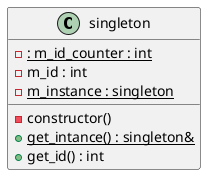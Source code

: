 /'
tag::class-diagram[]
'/
@startuml class-diagram

    class singleton {
        - {static} : m_id_counter : int
        - m_id : int
        - {static} m_instance : singleton
        - constructor()
        + {static} get_intance() : singleton&
        + get_id() : int
    }

@enduml
/'
end::class-diagram[]
'/
